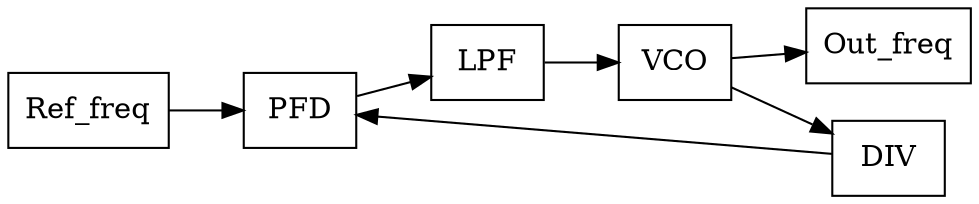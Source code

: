 digraph clock_pll {

    rankdir=LR;
    size="8,5"
    node [shape=box];  Ref_freq; PFD; LPF; VCO; DIV; Out_freq;

    Ref_freq->PFD;
    PFD->LPF;
    LPF->VCO;
    VCO->DIV;
    DIV->PFD;
    VCO->Out_freq

    overlap=false;
}